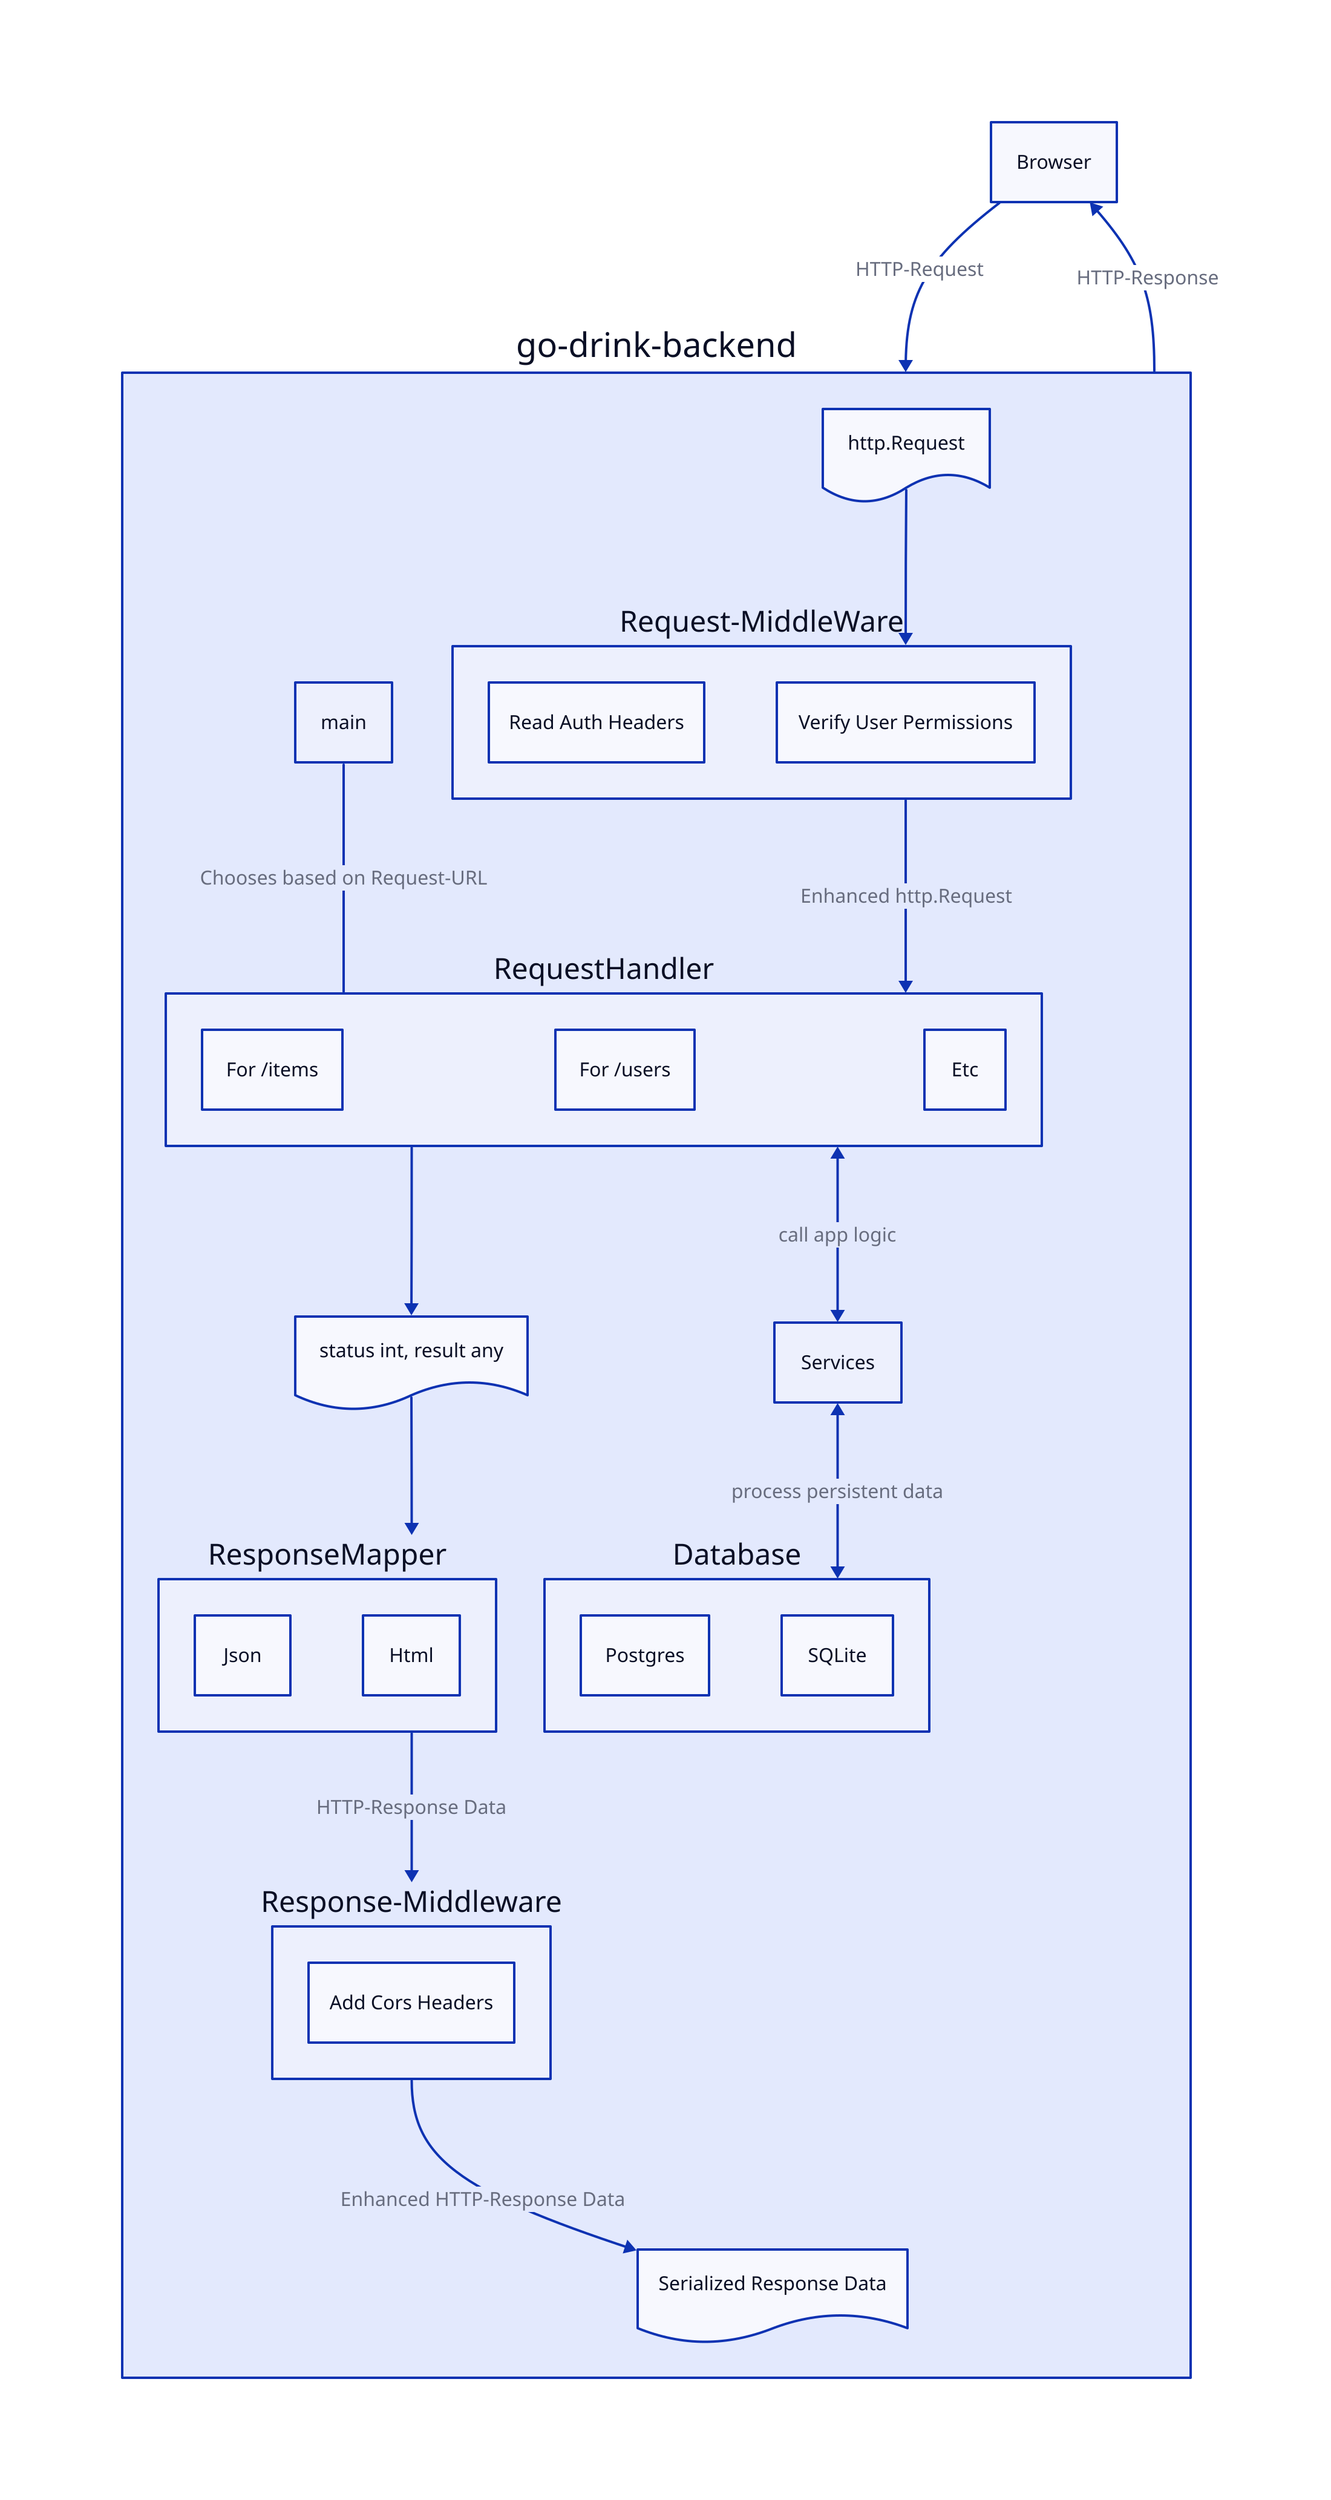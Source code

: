Browser --> go-drink-backend: HTTP-Request

go-drink-backend: {


  Request: http.Request {
    shape: document
  }

  Response: status int, result any {
    shape: document
  }
  
  HttpResponse: Serialized Response Data {
    shape: document
  }

  main -- RequestHandler: Chooses based on Request-URL
  RequestHandler: {
    For /items
    For /users
    Etc
  }

  ResponseMapper: {
    Json
    Html
  }

  Request-MiddleWare: {
    Read Auth Headers
    Verify User Permissions
  }

  RequestHandler <--> Services: call app logic
  Services: {
  }

  Services <--> Database: process persistent data 
  Database: {
    Postgres
    SQLite
  }

  Response-Middleware: {
    Add Cors Headers
  }


  Request --> Request-MiddleWare
  Request-MiddleWare --> RequestHandler: Enhanced http.Request
  RequestHandler --> Response 
  Response --> ResponseMapper 
  ResponseMapper --> Response-Middleware: HTTP-Response Data
  Response-Middleware --> HttpResponse: Enhanced HTTP-Response Data

}





go-drink-backend --> Browser: HTTP-Response
